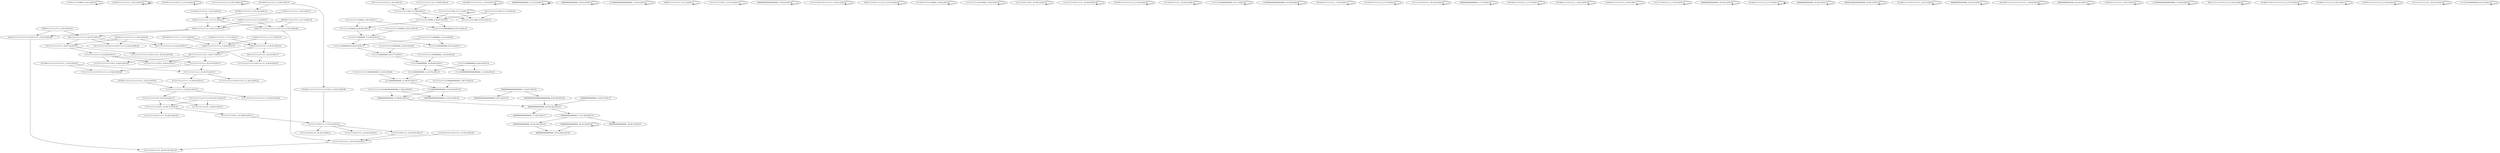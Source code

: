 digraph G {
    "111011111110000_5-19:3-LEN:15" -> "111011111110000_5-19:3-LEN:15";
    "0110011111111111_2-19:3-LEN:16" -> "0110011111111111_2-19:3-LEN:16";
    "011001111111101111_2-19:3-LEN:18" -> "011001111111101111_2-19:3-LEN:18";
    "1111111111111111_9-25:3-LEN:16" -> "1111111111111111_9-25:3-LEN:16";
    "111111111011111_18-32:95-LEN:15" -> "111111110111111_19-33:104-LEN:15";
    "111001111111111_1-16:3-LEN:15" -> "110011111111111_3-17:117-LEN:15";
    "100000000000000_14-29:3-LEN:15" -> "000000000000000_16-30:144-LEN:15";
    "101100111111111111_1-19:4-LEN:18" -> "101100111111111111_1-19:4-LEN:18";
    "000000000000000_17-32:3-LEN:15" -> "000000000000000_17-32:3-LEN:15";
    "000000000000000_18-32:144-LEN:15" -> "0000000000000000_19-34:160-LEN:16";
    "111111111111111_9-23:75-LEN:15" -> "111111111111111101111111_10-34:6-LEN:24";
    "111111111111111_9-23:75-LEN:15" -> "111111111111111_10-24:72-LEN:15";
    "000000000000000_19-34:3-LEN:15" -> "000000000000000_19-34:3-LEN:15";
    "111000000000000000000_13-34:5-LEN:21" -> "111000000000000000000_13-34:5-LEN:21";
    "100011111111111_3-17:3-LEN:15" -> "100011111111111_3-17:3-LEN:15";
    "111111111110111_16-31:4-LEN:15" -> "111111111110111_16-31:4-LEN:15";
    "0000000000000000000_15-34:4-LEN:19" -> "0000000000000000000_15-34:4-LEN:19";
    "11111111011101111111_15-34:5-LEN:20" -> "11111111011101111111_15-34:5-LEN:20";
    "10011111101111111111_4-23:3-LEN:20" -> "10011111101111111111_4-23:3-LEN:20";
    "1111111111111010000000000000_1-28:4-LEN:28" -> "100000000000000_15-29:82-LEN:15";
    "1111111111111010000000000000_1-28:4-LEN:28" -> "1000000000000000000_15-34:5-LEN:19";
    "111111110000000_8-22:67-LEN:15" -> "111111100000000_9-23:77-LEN:15";
    "111111100000000_9-23:77-LEN:15" -> "111111000000000_10-24:83-LEN:15";
    "111101111111110000_2-19:4-LEN:18" -> "111101111111110000_2-19:4-LEN:18";
    "111111111110110000_2-19:4-LEN:18" -> "111111111110110000_2-19:4-LEN:18";
    "111111101111011_20-34:3-LEN:15" -> "111111101111011_20-34:3-LEN:15";
    "010011111111111_2-17:5-LEN:15" -> "100111111111111_4-18:113-LEN:15";
    "010011111111111_2-17:5-LEN:15" -> "1001111111111111111111011111_4-32:5-LEN:28";
    "111001111111111_2-17:3-LEN:15" -> "110011111111111111_3-22:4-LEN:18";
    "111001111111111_2-17:3-LEN:15" -> "1100111111111111_3-19:27-LEN:16";
    "111111110111111_19-33:104-LEN:15" -> "111111101111111_20-34:143-LEN:15";
    "111111111101111111_16-34:6-LEN:18" -> "111111111101111111_16-34:6-LEN:18";
    "101101111111111111_1-19:3-LEN:18" -> "0111111111111111_6-21:70-LEN:16";
    "101101111111111111_1-19:3-LEN:18" -> "01111111111111011111101111111_6-34:4-LEN:29";
    "101101111111111111_1-19:3-LEN:18" -> "01111111111111111_6-23:6-LEN:17";
    "111111111111110000000000_1-25:3-LEN:24" -> "111100000000000_12-26:55-LEN:15";
    "011001111101111111_2-19:3-LEN:18" -> "011001111101111111_2-19:3-LEN:18";
    "111111111110111_16-30:85-LEN:15" -> "111111111101111_17-31:93-LEN:15";
    "111111111111100_3-17:84-LEN:15" -> "111111111111000_4-19:3-LEN:15";
    "111111111111100_3-17:84-LEN:15" -> "1111111111110000_4-19:87-LEN:16";
    "111101101111111_20-34:3-LEN:15" -> "111101101111111_20-34:3-LEN:15";
    "1011001111111111_1-17:27-LEN:16" -> "110011111111111111_3-22:4-LEN:18";
    "1011001111111111_1-17:27-LEN:16" -> "1100111111111111_3-19:27-LEN:16";
    "1111111100000000000_8-27:3-LEN:19" -> "1111111100000000000_8-27:3-LEN:19";
    "000000000000000_16-30:144-LEN:15" -> "00000000000000000_17-34:4-LEN:17";
    "000000000000000_16-30:144-LEN:15" -> "000000000000000_17-31:146-LEN:15";
    "11111011111111011111_13-32:4-LEN:20" -> "111111110111111_19-33:104-LEN:15";
    "0011111111111111111110111111_5-33:5-LEN:28" -> "111111101111111_20-34:143-LEN:15";
    "11000000000000000000_14-34:4-LEN:20" -> "11000000000000000000_14-34:4-LEN:20";
    "10110011111111111_1-19:3-LEN:17" -> "10110011111111111_1-19:3-LEN:17";
    "11111111111110000000_2-22:8-LEN:20" -> "111111100000000_9-23:77-LEN:15";
    "111001111111111_1-17:3-LEN:15" -> "110011111111111111_3-22:4-LEN:18";
    "111001111111111_1-17:3-LEN:15" -> "1100111111111111_3-19:27-LEN:16";
    "0111011111111111_2-17:3-LEN:16" -> "0111011111111111_2-17:3-LEN:16";
    "100000000000000_15-29:82-LEN:15" -> "000000000000000_16-30:144-LEN:15";
    "1111111110110111_18-34:3-LEN:16" -> "1111111110110111_18-34:3-LEN:16";
    "000000000000000000000000_6-29:36-LEN:24" -> "000000000000000_16-30:144-LEN:15";
    "111111111111100_2-17:3-LEN:15" -> "111111111111100_2-17:3-LEN:15";
    "100111111111111_4-18:113-LEN:15" -> "0011111111111111111110111111_5-33:5-LEN:28";
    "100111111111111_4-18:113-LEN:15" -> "001111111111111_5-19:107-LEN:15";
    "1111111111111011_14-29:73-LEN:16" -> "111111111110111_16-30:85-LEN:15";
    "1111111111111011_14-29:73-LEN:16" -> "111111111110111111_16-34:4-LEN:18";
    "00111111111111111_5-23:4-LEN:17" -> "1111111111111111101111111_9-34:8-LEN:25";
    "111111111111111_11-25:63-LEN:15" -> "111111111111111_12-26:53-LEN:15";
    "0000000000000000_1-17:3-LEN:16" -> "0000000000000000_1-17:3-LEN:16";
    "111111111111111_8-22:68-LEN:15" -> "11111111111111011_9-25:4-LEN:17";
    "111111111111111_8-22:68-LEN:15" -> "111111111111111_9-23:75-LEN:15";
    "111111111111111_8-22:68-LEN:15" -> "11111111111111111011_9-29:4-LEN:20";
    "1011111111111110_1-16:5-LEN:16" -> "111111111111100_3-17:84-LEN:15";
    "0111111111111111_6-21:70-LEN:16" -> "11111111111111111101111111_8-34:5-LEN:26";
    "0111111111111111_6-21:70-LEN:16" -> "111111111111111_8-22:68-LEN:15";
    "10110011111110111_1-17:5-LEN:17" -> "10110011111110111_1-17:5-LEN:17";
    "111111111111110_13-27:63-LEN:15" -> "111111111111101_14-29:3-LEN:15";
    "111111111111110_13-27:63-LEN:15" -> "1111111111111011_14-29:73-LEN:16";
    "0110011111111111_2-19:3-LEN:16" -> "0110011111111111_2-19:3-LEN:16";
    "111111111111111_10-24:72-LEN:15" -> "111111111111111_11-25:63-LEN:15";
    "111111111111111_10-24:72-LEN:15" -> "11111111111111101111111_11-34:5-LEN:23";
    "1110000000000000_13-28:76-LEN:16" -> "100000000000000_15-29:82-LEN:15";
    "1110000000000000_13-28:76-LEN:16" -> "1000000000000000000_15-34:5-LEN:19";
    "110011111111111_3-17:117-LEN:15" -> "100111111111111_4-18:113-LEN:15";
    "110011111111111_3-17:117-LEN:15" -> "1001111111111111111111011111_4-32:5-LEN:28";
    "0110011111111111111111110111_2-30:5-LEN:28" -> "111111111101111_17-31:93-LEN:15";
    "101100111111111111_1-20:3-LEN:18" -> "101100111111111111_1-20:3-LEN:18";
    "111111111000000_7-21:64-LEN:15" -> "111111110000000_8-22:67-LEN:15";
    "111111111000000_7-21:64-LEN:15" -> "11111111000000000_8-25:3-LEN:17";
    "1001111111111111111111011111_4-32:5-LEN:28" -> "111111110111111_19-33:104-LEN:15";
    "01100111111111111_2-19:5-LEN:17" -> "01100111111111111_2-19:5-LEN:17";
    "111111110111111_17-33:3-LEN:15" -> "111111110111111_17-33:3-LEN:15";
    "0000000000000000_18-34:3-LEN:16" -> "0000000000000000_18-34:3-LEN:16";
    "011001111111111_2-17:3-LEN:15" -> "011001111111111_2-17:3-LEN:15";
    "0000000000000000_16-32:3-LEN:16" -> "0000000000000000_16-32:3-LEN:16";
    "1011111111111100_2-17:3-LEN:16" -> "111111111111000_4-19:3-LEN:15";
    "1011111111111100_2-17:3-LEN:16" -> "1111111111110000_4-19:87-LEN:16";
    "11111111111110000_2-19:3-LEN:17" -> "1111111111000000000_6-25:3-LEN:19";
    "11111111111110000_2-19:3-LEN:17" -> "111111111100000_6-20:65-LEN:15";
    "000000000000000_14-29:3-LEN:15" -> "000000000000000_14-29:3-LEN:15";
    "111111111101111_17-31:93-LEN:15" -> "111111111011111_18-32:95-LEN:15";
    "111111111101111_17-31:93-LEN:15" -> "111111111011110_18-32:3-LEN:15";
    "111111111101111_17-31:93-LEN:15" -> "1111111110111111_18-34:4-LEN:16";
    "00111111111111111_5-22:17-LEN:17" -> "11111111111111011_9-25:4-LEN:17";
    "00111111111111111_5-22:17-LEN:17" -> "111111111111111_9-23:75-LEN:15";
    "00111111111111111_5-22:17-LEN:17" -> "11111111111111111011_9-29:4-LEN:20";
    "111100000000000_12-26:55-LEN:15" -> "1110000000000000_13-28:76-LEN:16";
    "011001111111111_2-16:114-LEN:15" -> "110011111111111_3-17:117-LEN:15";
    "0000010000000000000_16-34:3-LEN:19" -> "0000010000000000000_16-34:3-LEN:19";
    "111111111111111_12-26:53-LEN:15" -> "1111111111111111111111_13-34:6-LEN:22";
    "111111111111111_12-26:53-LEN:15" -> "111111111111110_13-27:63-LEN:15";
    "011001111111011111111_2-23:3-LEN:21" -> "011001111111011111111_2-23:3-LEN:21";
    "000000000000000_18-34:3-LEN:15" -> "000000000000000_18-34:3-LEN:15";
    "1011001111111111111111111_1-26:6-LEN:25" -> "1011001111111111111111111_1-26:6-LEN:25";
    "011001111111111_2-17:3-LEN:15" -> "011001111111111_2-17:3-LEN:15";
    "000000000000000_17-32:3-LEN:15" -> "000000000000000_17-32:3-LEN:15";
    "1111111111111100000000_1-23:9-LEN:22" -> "111111000000000_10-24:83-LEN:15";
    "000000000001000_20-34:3-LEN:15" -> "000000000001000_20-34:3-LEN:15";
    "0000000000000000_16-32:3-LEN:16" -> "0000000000000000_19-34:160-LEN:16";
    "111111111111100_2-17:3-LEN:15" -> "111111111111000_4-19:3-LEN:15";
    "111111111111100_2-17:3-LEN:15" -> "1111111111110000_4-19:87-LEN:16";
    "1100101111111111_3-18:3-LEN:16" -> "1100101111111111_3-18:3-LEN:16";
    "1111111000000000_8-24:4-LEN:16" -> "11111000000000000000000_11-34:9-LEN:23";
    "1111111000000000_8-24:4-LEN:16" -> "111110000000000_11-25:72-LEN:15";
    "111000000000000000000_13-34:8-LEN:21" -> "111000000000000000000_13-34:8-LEN:21";
    "111111000000000_10-24:83-LEN:15" -> "11111000000000000000000_11-34:9-LEN:23";
    "111111000000000_10-24:83-LEN:15" -> "111110000000000_11-25:72-LEN:15";
    "001111111111111_5-19:107-LEN:15" -> "0111111111111111_6-21:70-LEN:16";
    "001111111111111_5-19:107-LEN:15" -> "01111111111111011111101111111_6-34:4-LEN:29";
    "001111111111111_5-19:107-LEN:15" -> "01111111111111111_6-23:6-LEN:17";
    "111110000000000_11-25:72-LEN:15" -> "111100000000000_12-26:55-LEN:15";
    "000000000000000_17-31:146-LEN:15" -> "000000000000000_18-32:144-LEN:15";
    "000000000000000_17-31:146-LEN:15" -> "0000000000000000_18-34:5-LEN:16";
    "101100111111111_1-15:81-LEN:15" -> "0110011111111111111111110111_2-30:5-LEN:28";
    "101100111111111_1-15:81-LEN:15" -> "011001111111111_2-16:114-LEN:15";
    "1111111111110000_4-19:87-LEN:16" -> "1111111111000000000_6-25:3-LEN:19";
    "1111111111110000_4-19:87-LEN:16" -> "111111111100000_6-20:65-LEN:15";
    "0000000000000000000_1-19:47-LEN:19" -> "000000000000000000000000_6-29:36-LEN:24";
    "0000000000000000000_1-19:47-LEN:19" -> "0000000000000000000_6-25:3-LEN:19";
    "1111111111111110_1-16:69-LEN:16" -> "111111111111100_3-17:84-LEN:15";
    "11111111111111000000_1-21:4-LEN:20" -> "111111110000000_8-22:67-LEN:15";
    "11111111111111000000_1-21:4-LEN:20" -> "11111111000000000_8-25:3-LEN:17";
    "1111001111111111_1-16:3-LEN:16" -> "110011111111111_3-17:117-LEN:15";
    "00111111111110111111_5-24:3-LEN:20" -> "00111111111110111111_5-24:3-LEN:20";
    "111111111111100000_2-20:3-LEN:18" -> "111111111000000_7-21:64-LEN:15";
    "01111111111111111_6-23:6-LEN:17" -> "1111111111111111101111111_9-34:8-LEN:25";
    "0100111111111111_2-18:5-LEN:16" -> "0011111111111111111110111111_5-33:5-LEN:28";
    "0100111111111111_2-18:5-LEN:16" -> "001111111111111_5-19:107-LEN:15";
    "1100111111111111_3-19:27-LEN:16" -> "00111111111111111_5-23:4-LEN:17";
    "1100111111111111_3-19:27-LEN:16" -> "00111111111111111_5-22:17-LEN:17";
    "01100111101111111111111_2-25:3-LEN:23" -> "01100111101111111111111_2-25:3-LEN:23";
    "011111111111111111110_6-27:4-LEN:21" -> "111111111111101_14-29:3-LEN:15";
    "011111111111111111110_6-27:4-LEN:21" -> "1111111111111011_14-29:73-LEN:16";
    "1011001111111111111111_1-23:5-LEN:22" -> "111111111111111101111111_10-34:6-LEN:24";
    "1011001111111111111111_1-23:5-LEN:22" -> "111111111111111_10-24:72-LEN:15";
    "111111111100000_6-20:65-LEN:15" -> "111111111000000_7-21:64-LEN:15";
    "01100111111111111111111_2-25:5-LEN:23" -> "111111111111111_12-26:53-LEN:15";
    "011001111111111_2-18:3-LEN:15" -> "011001111111111_2-18:3-LEN:15";
    "1111111111111100000000000_1-26:7-LEN:25" -> "1110000000000000_13-28:76-LEN:16";
    "0010011111111111_2-17:3-LEN:16" -> "100111111111111_4-18:113-LEN:15";
    "0010011111111111_2-17:3-LEN:16" -> "1001111111111111111111011111_4-32:5-LEN:28";
    "011011111111111111_2-19:3-LEN:18" -> "011011111111111111_2-19:3-LEN:18";
    "1111111111111111_16-32:3-LEN:16" -> "1111111111111111_16-32:3-LEN:16";
    "1111011000000000_9-24:3-LEN:16" -> "1111011000000000_9-24:3-LEN:16";
}

